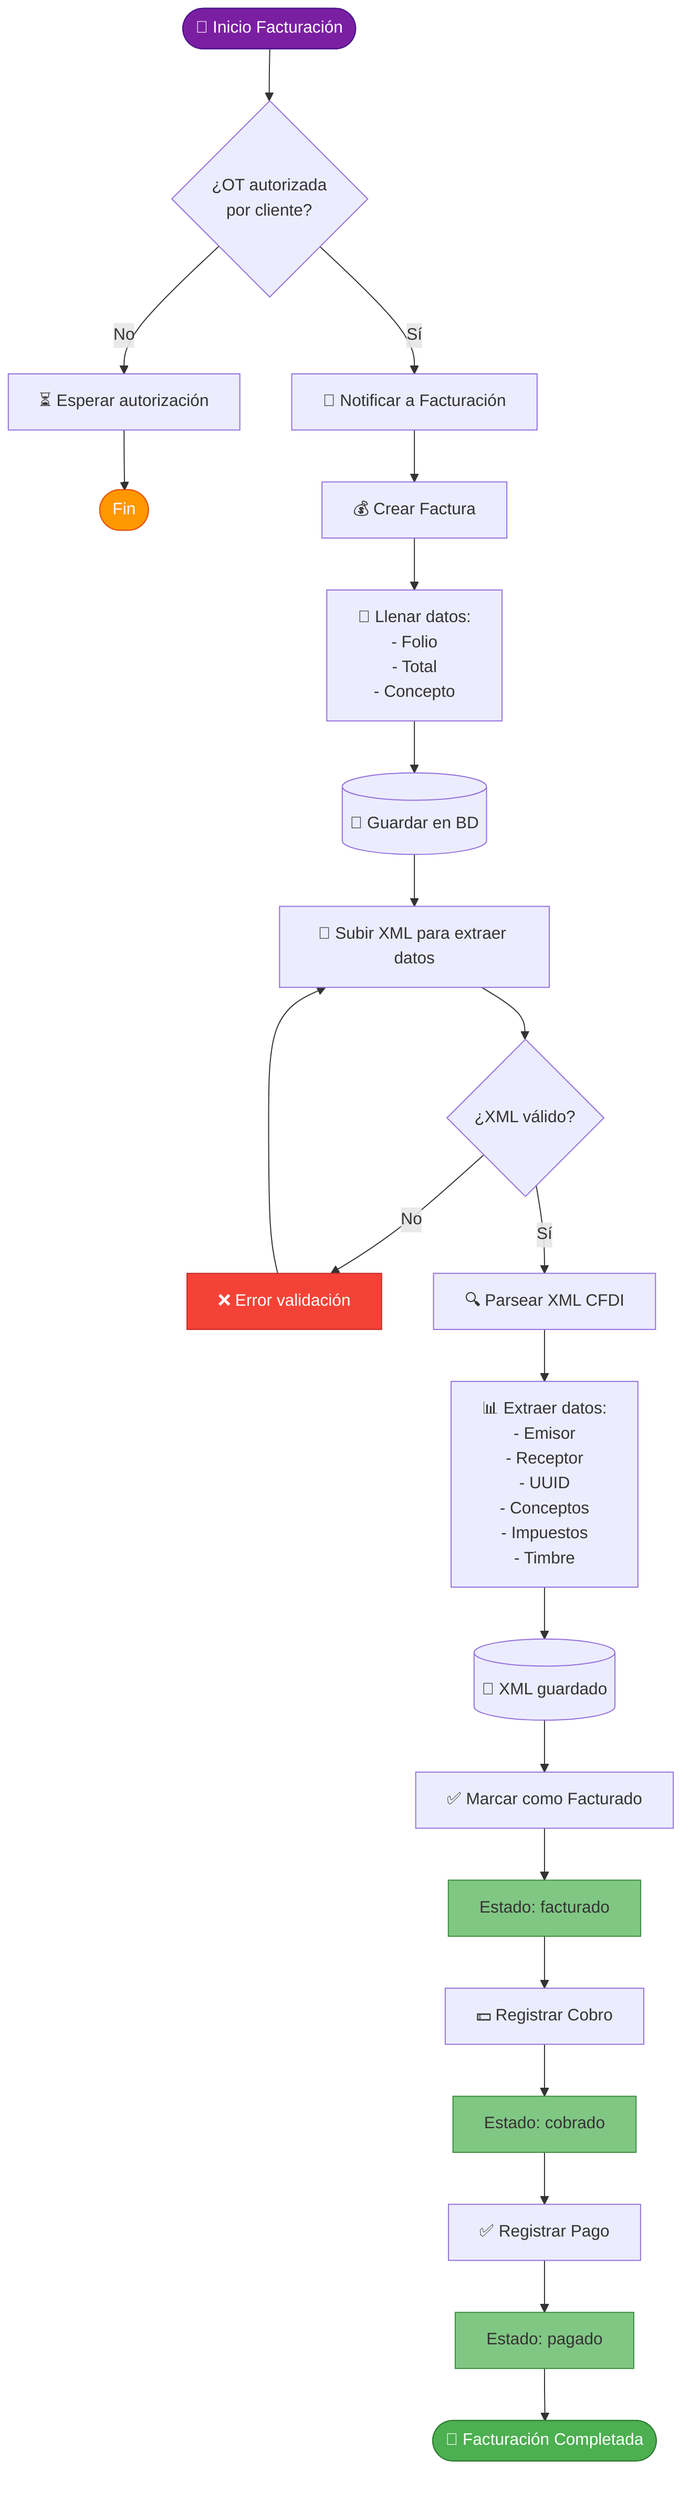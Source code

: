 ﻿flowchart TD
    Start([🚀 Inicio Facturación]) --> Check{¿OT autorizada<br/>por cliente?}
    Check -->|No| Wait[⏳ Esperar autorización]
    Wait --> End1([Fin])
    
    Check -->|Sí| Notif[📧 Notificar a Facturación]
    Notif --> CreateFactura[💰 Crear Factura]
    CreateFactura --> FillData[📝 Llenar datos:<br/>- Folio<br/>- Total<br/>- Concepto]
    
    FillData --> GuardarDB[(💾 Guardar en BD)]
    GuardarDB --> UploadXML[📎 Subir XML para extraer datos]
    
    UploadXML --> ValidateXML{¿XML válido?}
    ValidateXML -->|No| ErrorXML[❌ Error validación]
    ErrorXML --> UploadXML
    
    ValidateXML -->|Sí| ParseXML[🔍 Parsear XML CFDI]
    ParseXML --> ExtractData[📊 Extraer datos:<br/>- Emisor<br/>- Receptor<br/>- UUID<br/>- Conceptos<br/>- Impuestos<br/>- Timbre]
    
    ExtractData --> XMLSaved[(💾 XML guardado)]
    XMLSaved --> MarcarFacturado[✅ Marcar como Facturado]
    
    MarcarFacturado --> Status1[Estado: facturado]
    Status1 --> RegCobro[💵 Registrar Cobro]
    RegCobro --> Status2[Estado: cobrado]
    
    Status2 --> RegPago[✅ Registrar Pago]
    RegPago --> Status3[Estado: pagado]
    
    Status3 --> Complete([🎉 Facturación Completada])
    
    style Start fill:#7b1fa2,stroke:#4a148c,color:#fff
    style Complete fill:#4caf50,stroke:#2e7d32,color:#fff
    style End1 fill:#ff9800,stroke:#e65100,color:#fff
    style ErrorXML fill:#f44336,stroke:#c62828,color:#fff
    style Status1 fill:#81c784,stroke:#388e3c
    style Status2 fill:#81c784,stroke:#388e3c
    style Status3 fill:#81c784,stroke:#388e3c